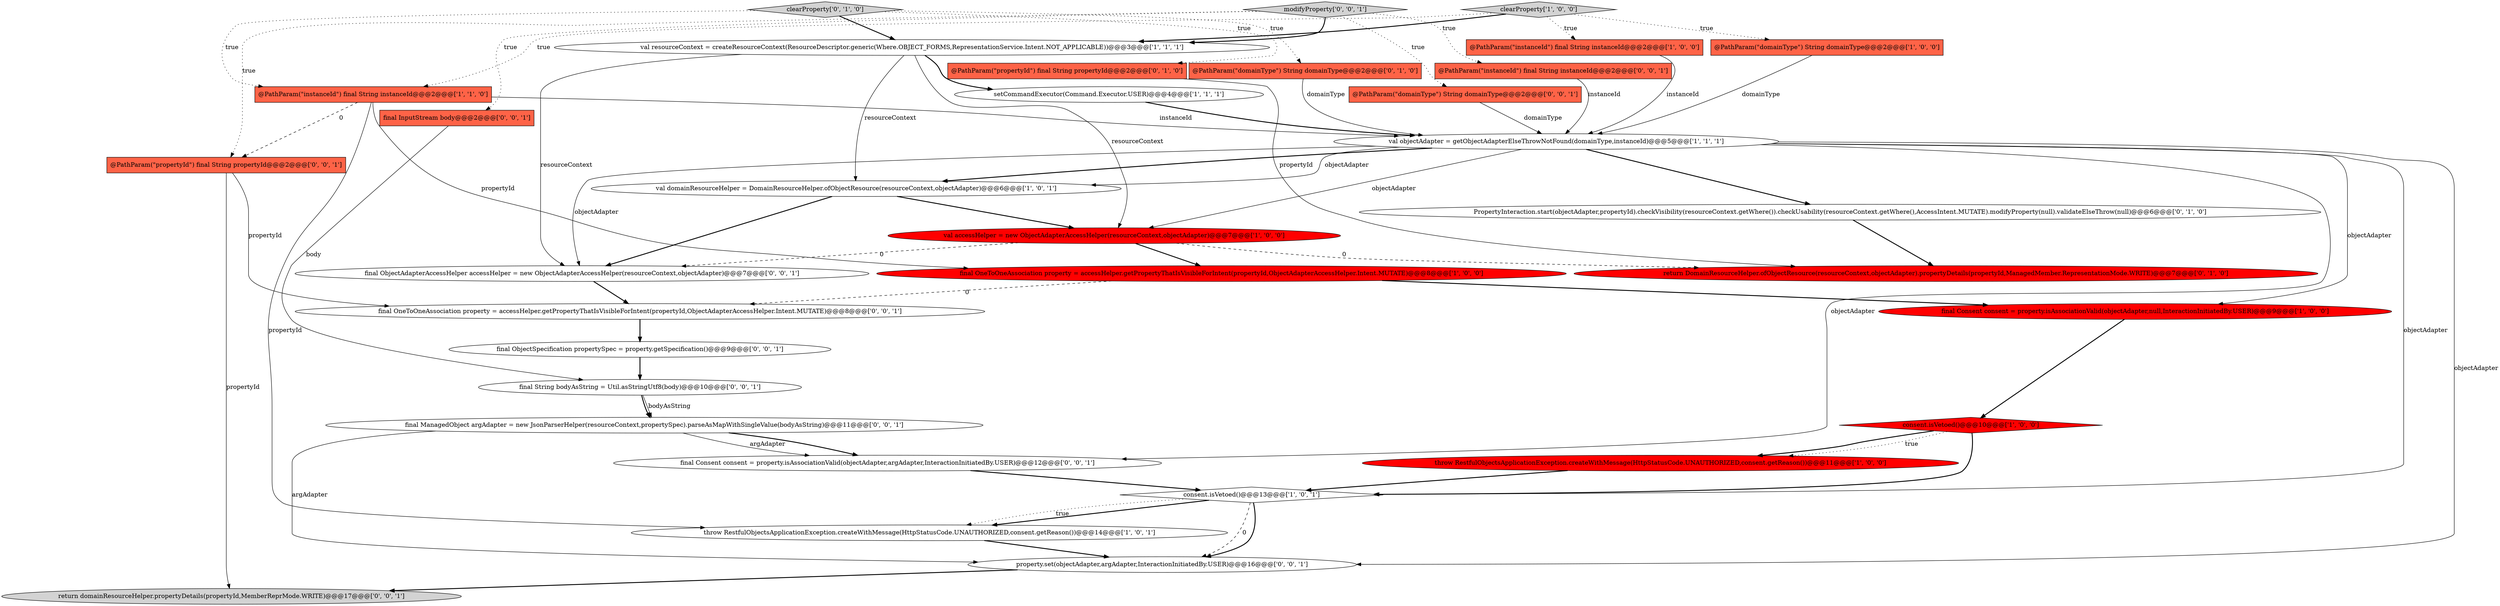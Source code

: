 digraph {
1 [style = filled, label = "clearProperty['1', '0', '0']", fillcolor = lightgray, shape = diamond image = "AAA0AAABBB1BBB"];
19 [style = filled, label = "@PathParam(\"domainType\") String domainType@@@2@@@['0', '1', '0']", fillcolor = tomato, shape = box image = "AAA0AAABBB2BBB"];
15 [style = filled, label = "clearProperty['0', '1', '0']", fillcolor = lightgray, shape = diamond image = "AAA0AAABBB2BBB"];
31 [style = filled, label = "@PathParam(\"propertyId\") final String propertyId@@@2@@@['0', '0', '1']", fillcolor = tomato, shape = box image = "AAA0AAABBB3BBB"];
16 [style = filled, label = "@PathParam(\"propertyId\") final String propertyId@@@2@@@['0', '1', '0']", fillcolor = tomato, shape = box image = "AAA0AAABBB2BBB"];
17 [style = filled, label = "PropertyInteraction.start(objectAdapter,propertyId).checkVisibility(resourceContext.getWhere()).checkUsability(resourceContext.getWhere(),AccessIntent.MUTATE).modifyProperty(null).validateElseThrow(null)@@@6@@@['0', '1', '0']", fillcolor = white, shape = ellipse image = "AAA0AAABBB2BBB"];
28 [style = filled, label = "final OneToOneAssociation property = accessHelper.getPropertyThatIsVisibleForIntent(propertyId,ObjectAdapterAccessHelper.Intent.MUTATE)@@@8@@@['0', '0', '1']", fillcolor = white, shape = ellipse image = "AAA0AAABBB3BBB"];
23 [style = filled, label = "modifyProperty['0', '0', '1']", fillcolor = lightgray, shape = diamond image = "AAA0AAABBB3BBB"];
18 [style = filled, label = "return DomainResourceHelper.ofObjectResource(resourceContext,objectAdapter).propertyDetails(propertyId,ManagedMember.RepresentationMode.WRITE)@@@7@@@['0', '1', '0']", fillcolor = red, shape = ellipse image = "AAA1AAABBB2BBB"];
14 [style = filled, label = "@PathParam(\"instanceId\") final String instanceId@@@2@@@['1', '1', '0']", fillcolor = tomato, shape = box image = "AAA0AAABBB1BBB"];
13 [style = filled, label = "@PathParam(\"instanceId\") final String instanceId@@@2@@@['1', '0', '0']", fillcolor = tomato, shape = box image = "AAA0AAABBB1BBB"];
10 [style = filled, label = "consent.isVetoed()@@@10@@@['1', '0', '0']", fillcolor = red, shape = diamond image = "AAA1AAABBB1BBB"];
29 [style = filled, label = "final Consent consent = property.isAssociationValid(objectAdapter,argAdapter,InteractionInitiatedBy.USER)@@@12@@@['0', '0', '1']", fillcolor = white, shape = ellipse image = "AAA0AAABBB3BBB"];
12 [style = filled, label = "@PathParam(\"domainType\") String domainType@@@2@@@['1', '0', '0']", fillcolor = tomato, shape = box image = "AAA0AAABBB1BBB"];
20 [style = filled, label = "final ManagedObject argAdapter = new JsonParserHelper(resourceContext,propertySpec).parseAsMapWithSingleValue(bodyAsString)@@@11@@@['0', '0', '1']", fillcolor = white, shape = ellipse image = "AAA0AAABBB3BBB"];
8 [style = filled, label = "val resourceContext = createResourceContext(ResourceDescriptor.generic(Where.OBJECT_FORMS,RepresentationService.Intent.NOT_APPLICABLE))@@@3@@@['1', '1', '1']", fillcolor = white, shape = ellipse image = "AAA0AAABBB1BBB"];
26 [style = filled, label = "return domainResourceHelper.propertyDetails(propertyId,MemberReprMode.WRITE)@@@17@@@['0', '0', '1']", fillcolor = lightgray, shape = ellipse image = "AAA0AAABBB3BBB"];
21 [style = filled, label = "final ObjectAdapterAccessHelper accessHelper = new ObjectAdapterAccessHelper(resourceContext,objectAdapter)@@@7@@@['0', '0', '1']", fillcolor = white, shape = ellipse image = "AAA0AAABBB3BBB"];
5 [style = filled, label = "final Consent consent = property.isAssociationValid(objectAdapter,null,InteractionInitiatedBy.USER)@@@9@@@['1', '0', '0']", fillcolor = red, shape = ellipse image = "AAA1AAABBB1BBB"];
11 [style = filled, label = "consent.isVetoed()@@@13@@@['1', '0', '1']", fillcolor = white, shape = diamond image = "AAA0AAABBB1BBB"];
4 [style = filled, label = "val objectAdapter = getObjectAdapterElseThrowNotFound(domainType,instanceId)@@@5@@@['1', '1', '1']", fillcolor = white, shape = ellipse image = "AAA0AAABBB1BBB"];
3 [style = filled, label = "val accessHelper = new ObjectAdapterAccessHelper(resourceContext,objectAdapter)@@@7@@@['1', '0', '0']", fillcolor = red, shape = ellipse image = "AAA1AAABBB1BBB"];
30 [style = filled, label = "final ObjectSpecification propertySpec = property.getSpecification()@@@9@@@['0', '0', '1']", fillcolor = white, shape = ellipse image = "AAA0AAABBB3BBB"];
22 [style = filled, label = "@PathParam(\"instanceId\") final String instanceId@@@2@@@['0', '0', '1']", fillcolor = tomato, shape = box image = "AAA0AAABBB3BBB"];
2 [style = filled, label = "setCommandExecutor(Command.Executor.USER)@@@4@@@['1', '1', '1']", fillcolor = white, shape = ellipse image = "AAA0AAABBB1BBB"];
32 [style = filled, label = "property.set(objectAdapter,argAdapter,InteractionInitiatedBy.USER)@@@16@@@['0', '0', '1']", fillcolor = white, shape = ellipse image = "AAA0AAABBB3BBB"];
24 [style = filled, label = "@PathParam(\"domainType\") String domainType@@@2@@@['0', '0', '1']", fillcolor = tomato, shape = box image = "AAA0AAABBB3BBB"];
9 [style = filled, label = "final OneToOneAssociation property = accessHelper.getPropertyThatIsVisibleForIntent(propertyId,ObjectAdapterAccessHelper.Intent.MUTATE)@@@8@@@['1', '0', '0']", fillcolor = red, shape = ellipse image = "AAA1AAABBB1BBB"];
6 [style = filled, label = "throw RestfulObjectsApplicationException.createWithMessage(HttpStatusCode.UNAUTHORIZED,consent.getReason())@@@11@@@['1', '0', '0']", fillcolor = red, shape = ellipse image = "AAA1AAABBB1BBB"];
0 [style = filled, label = "throw RestfulObjectsApplicationException.createWithMessage(HttpStatusCode.UNAUTHORIZED,consent.getReason())@@@14@@@['1', '0', '1']", fillcolor = white, shape = ellipse image = "AAA0AAABBB1BBB"];
7 [style = filled, label = "val domainResourceHelper = DomainResourceHelper.ofObjectResource(resourceContext,objectAdapter)@@@6@@@['1', '0', '1']", fillcolor = white, shape = ellipse image = "AAA0AAABBB1BBB"];
25 [style = filled, label = "final String bodyAsString = Util.asStringUtf8(body)@@@10@@@['0', '0', '1']", fillcolor = white, shape = ellipse image = "AAA0AAABBB3BBB"];
27 [style = filled, label = "final InputStream body@@@2@@@['0', '0', '1']", fillcolor = tomato, shape = box image = "AAA0AAABBB3BBB"];
11->32 [style = dashed, label="0"];
5->10 [style = bold, label=""];
10->6 [style = dotted, label="true"];
27->25 [style = solid, label="body"];
1->8 [style = bold, label=""];
31->28 [style = solid, label="propertyId"];
4->3 [style = solid, label="objectAdapter"];
4->17 [style = bold, label=""];
28->30 [style = bold, label=""];
23->22 [style = dotted, label="true"];
20->29 [style = bold, label=""];
3->21 [style = dashed, label="0"];
3->18 [style = dashed, label="0"];
9->28 [style = dashed, label="0"];
16->18 [style = solid, label="propertyId"];
4->11 [style = solid, label="objectAdapter"];
30->25 [style = bold, label=""];
8->21 [style = solid, label="resourceContext"];
11->32 [style = bold, label=""];
4->5 [style = solid, label="objectAdapter"];
1->14 [style = dotted, label="true"];
23->8 [style = bold, label=""];
15->14 [style = dotted, label="true"];
13->4 [style = solid, label="instanceId"];
4->21 [style = solid, label="objectAdapter"];
2->4 [style = bold, label=""];
15->16 [style = dotted, label="true"];
20->29 [style = solid, label="argAdapter"];
10->6 [style = bold, label=""];
32->26 [style = bold, label=""];
4->7 [style = bold, label=""];
7->3 [style = bold, label=""];
21->28 [style = bold, label=""];
8->3 [style = solid, label="resourceContext"];
3->9 [style = bold, label=""];
14->9 [style = solid, label="propertyId"];
4->7 [style = solid, label="objectAdapter"];
24->4 [style = solid, label="domainType"];
1->13 [style = dotted, label="true"];
25->20 [style = bold, label=""];
11->0 [style = bold, label=""];
19->4 [style = solid, label="domainType"];
22->4 [style = solid, label="instanceId"];
12->4 [style = solid, label="domainType"];
14->0 [style = solid, label="propertyId"];
25->20 [style = solid, label="bodyAsString"];
8->2 [style = bold, label=""];
15->19 [style = dotted, label="true"];
6->11 [style = bold, label=""];
11->0 [style = dotted, label="true"];
1->12 [style = dotted, label="true"];
4->29 [style = solid, label="objectAdapter"];
23->27 [style = dotted, label="true"];
9->5 [style = bold, label=""];
14->4 [style = solid, label="instanceId"];
20->32 [style = solid, label="argAdapter"];
7->21 [style = bold, label=""];
31->26 [style = solid, label="propertyId"];
0->32 [style = bold, label=""];
23->31 [style = dotted, label="true"];
8->7 [style = solid, label="resourceContext"];
15->8 [style = bold, label=""];
29->11 [style = bold, label=""];
17->18 [style = bold, label=""];
23->24 [style = dotted, label="true"];
4->32 [style = solid, label="objectAdapter"];
10->11 [style = bold, label=""];
14->31 [style = dashed, label="0"];
}
